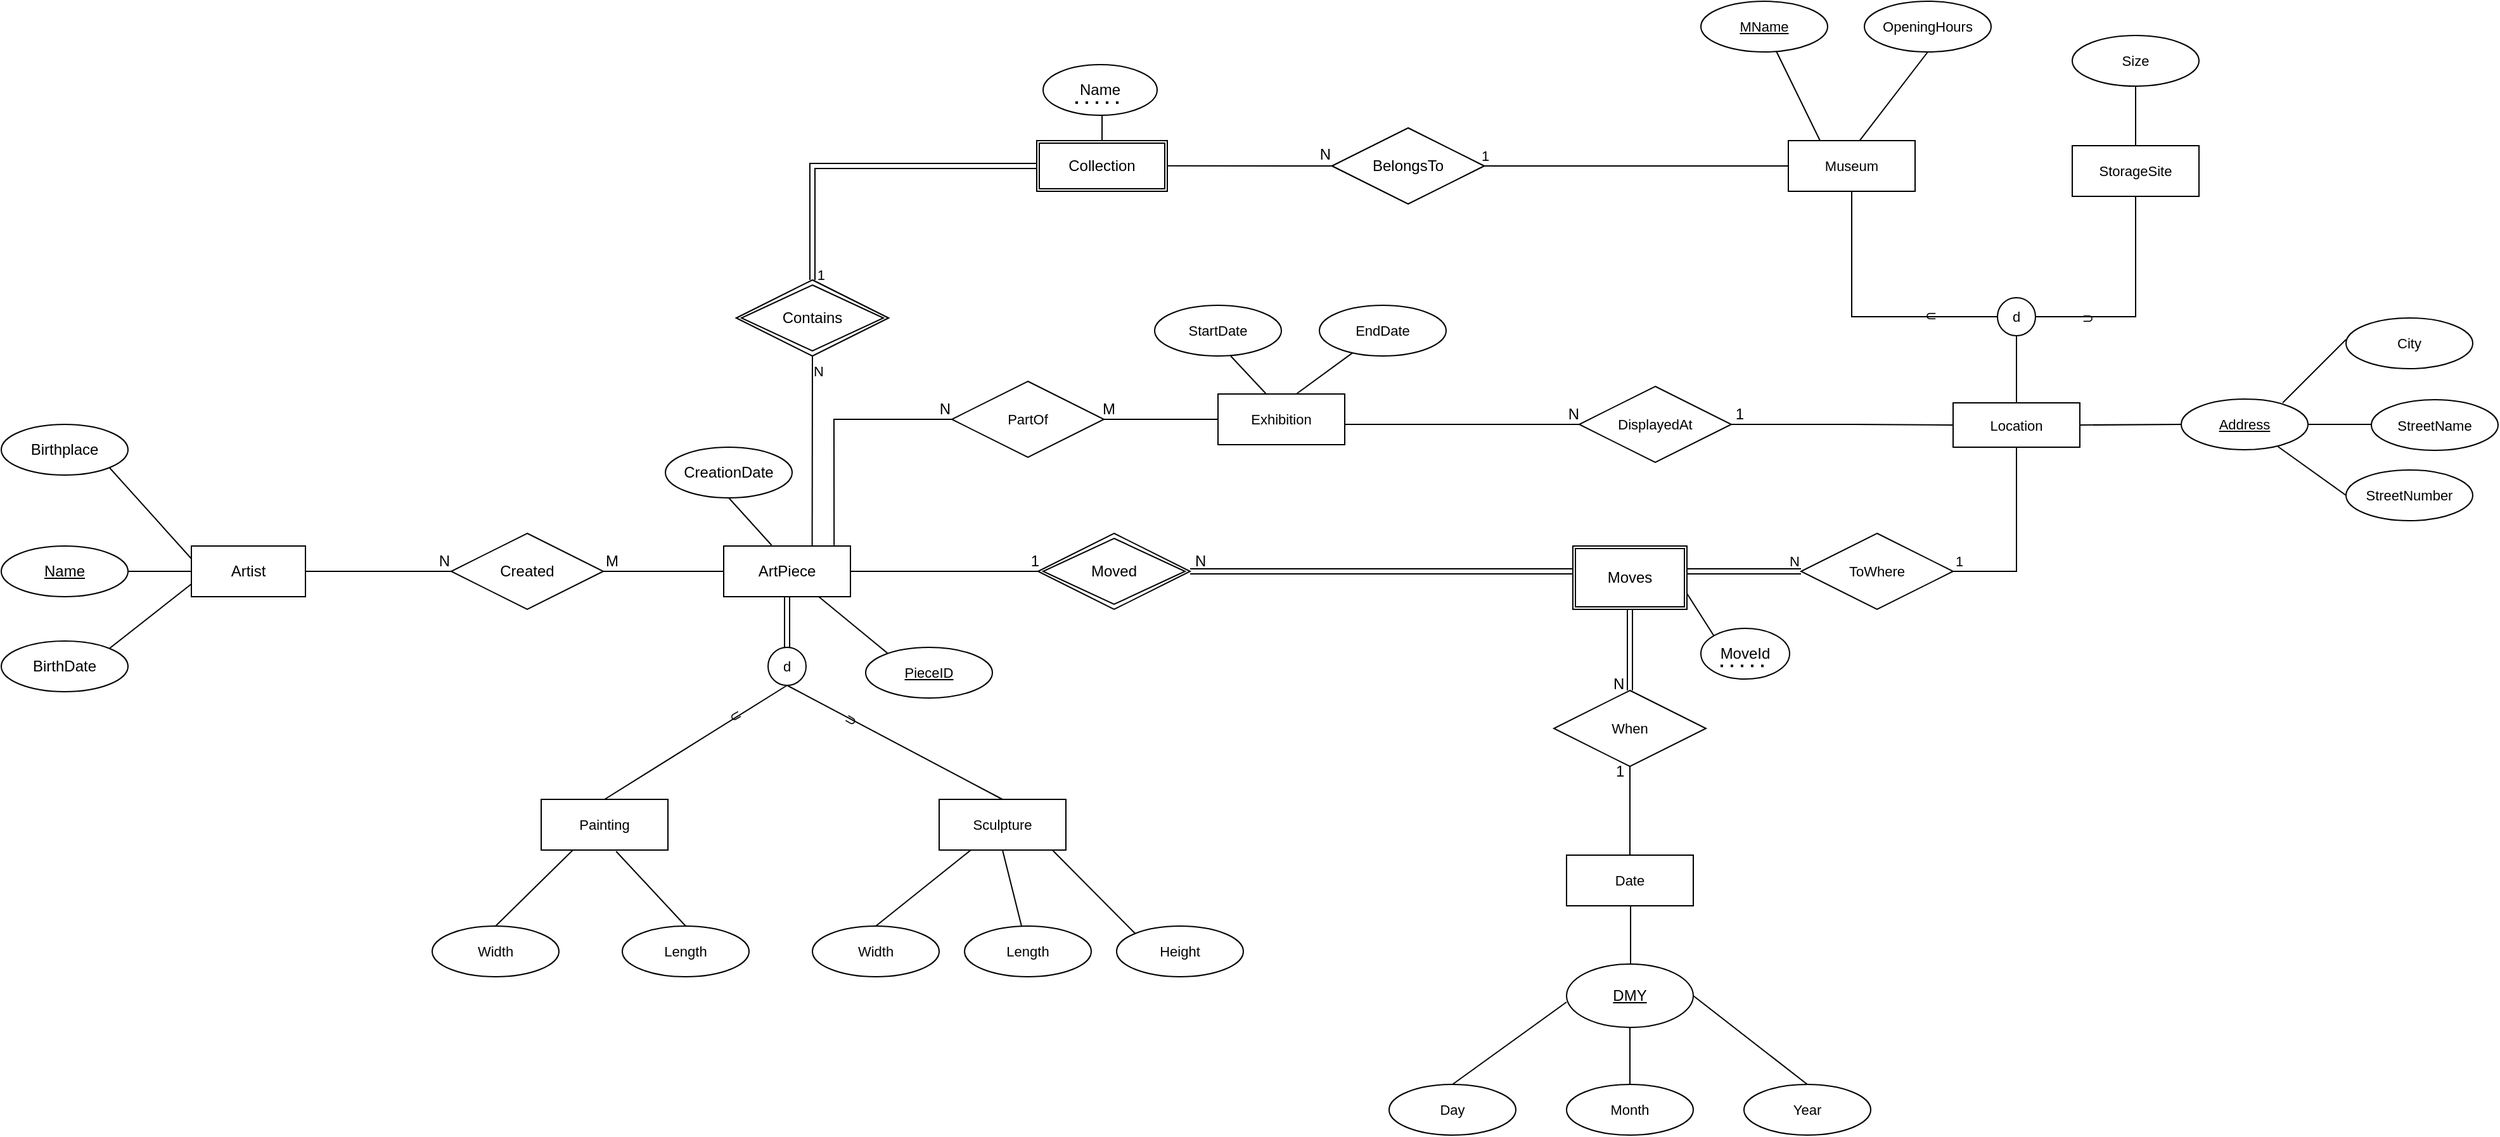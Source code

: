 <mxfile version="21.0.6" type="device"><diagram id="R2lEEEUBdFMjLlhIrx00" name="Page-1"><mxGraphModel dx="1434" dy="1923" grid="1" gridSize="10" guides="1" tooltips="1" connect="1" arrows="1" fold="1" page="1" pageScale="1" pageWidth="827" pageHeight="1169" math="0" shadow="0" extFonts="Permanent Marker^https://fonts.googleapis.com/css?family=Permanent+Marker"><root><mxCell id="0"/><mxCell id="1" parent="0"/><mxCell id="fWuElZ81df-3dNLl7sdP-2" value="&lt;div&gt;Artist&lt;/div&gt;" style="whiteSpace=wrap;html=1;align=center;" parent="1" vertex="1"><mxGeometry x="160" y="140" width="90" height="40" as="geometry"/></mxCell><mxCell id="fWuElZ81df-3dNLl7sdP-50" style="edgeStyle=orthogonalEdgeStyle;shape=connector;rounded=1;orthogonalLoop=1;jettySize=auto;html=1;labelBackgroundColor=default;strokeColor=default;fontFamily=Helvetica;fontSize=11;fontColor=default;endArrow=none;endFill=0;entryX=0;entryY=0.5;entryDx=0;entryDy=0;" parent="1" source="fWuElZ81df-3dNLl7sdP-4" target="3rTnDWEf2JZMFdVcq-EE-19" edge="1"><mxGeometry relative="1" as="geometry"><mxPoint x="820" y="160" as="targetPoint"/></mxGeometry></mxCell><mxCell id="fWuElZ81df-3dNLl7sdP-4" value="ArtPiece" style="whiteSpace=wrap;html=1;align=center;" parent="1" vertex="1"><mxGeometry x="580" y="140" width="100" height="40" as="geometry"/></mxCell><mxCell id="fWuElZ81df-3dNLl7sdP-6" value="&lt;div&gt;Created&lt;/div&gt;" style="shape=rhombus;perimeter=rhombusPerimeter;whiteSpace=wrap;html=1;align=center;" parent="1" vertex="1"><mxGeometry x="365" y="130" width="120" height="60" as="geometry"/></mxCell><mxCell id="fWuElZ81df-3dNLl7sdP-13" value="" style="endArrow=none;html=1;rounded=0;exitX=1;exitY=0.5;exitDx=0;exitDy=0;" parent="1" source="fWuElZ81df-3dNLl7sdP-2" edge="1"><mxGeometry relative="1" as="geometry"><mxPoint x="270" y="150" as="sourcePoint"/><mxPoint x="365" y="160" as="targetPoint"/></mxGeometry></mxCell><mxCell id="fWuElZ81df-3dNLl7sdP-14" value="N" style="resizable=0;html=1;whiteSpace=wrap;align=right;verticalAlign=bottom;" parent="fWuElZ81df-3dNLl7sdP-13" connectable="0" vertex="1"><mxGeometry x="1" relative="1" as="geometry"/></mxCell><mxCell id="fWuElZ81df-3dNLl7sdP-15" value="" style="endArrow=none;html=1;rounded=0;exitX=1;exitY=0.5;exitDx=0;exitDy=0;entryX=0;entryY=0.5;entryDx=0;entryDy=0;" parent="1" source="fWuElZ81df-3dNLl7sdP-6" target="fWuElZ81df-3dNLl7sdP-4" edge="1"><mxGeometry relative="1" as="geometry"><mxPoint x="490" y="149.5" as="sourcePoint"/><mxPoint x="580" y="150" as="targetPoint"/><Array as="points"/></mxGeometry></mxCell><mxCell id="fWuElZ81df-3dNLl7sdP-16" value="M" style="resizable=0;html=1;whiteSpace=wrap;align=left;verticalAlign=bottom;" parent="fWuElZ81df-3dNLl7sdP-15" connectable="0" vertex="1"><mxGeometry x="-1" relative="1" as="geometry"/></mxCell><mxCell id="fWuElZ81df-3dNLl7sdP-17" value="" style="resizable=0;html=1;whiteSpace=wrap;align=right;verticalAlign=bottom;" parent="fWuElZ81df-3dNLl7sdP-15" connectable="0" vertex="1"><mxGeometry x="1" relative="1" as="geometry"/></mxCell><mxCell id="fWuElZ81df-3dNLl7sdP-18" value="Birthplace" style="ellipse;whiteSpace=wrap;html=1;align=center;" parent="1" vertex="1"><mxGeometry x="10" y="44" width="100" height="40" as="geometry"/></mxCell><mxCell id="fWuElZ81df-3dNLl7sdP-19" value="&lt;u&gt;Name&lt;/u&gt;" style="ellipse;whiteSpace=wrap;html=1;align=center;" parent="1" vertex="1"><mxGeometry x="10" y="140" width="100" height="40" as="geometry"/></mxCell><mxCell id="fWuElZ81df-3dNLl7sdP-21" value="BirthDate" style="ellipse;whiteSpace=wrap;html=1;align=center;" parent="1" vertex="1"><mxGeometry x="10" y="215" width="100" height="40" as="geometry"/></mxCell><mxCell id="fWuElZ81df-3dNLl7sdP-22" value="CreationDate" style="ellipse;whiteSpace=wrap;html=1;align=center;" parent="1" vertex="1"><mxGeometry x="534" y="62" width="100" height="40" as="geometry"/></mxCell><mxCell id="fWuElZ81df-3dNLl7sdP-33" value="" style="shape=link;html=1;rounded=0;labelBackgroundColor=default;strokeColor=default;fontFamily=Helvetica;fontSize=11;fontColor=default;endArrow=none;endFill=0;exitX=0.5;exitY=1;exitDx=0;exitDy=0;entryX=0.5;entryY=0;entryDx=0;entryDy=0;" parent="1" source="fWuElZ81df-3dNLl7sdP-4" target="fWuElZ81df-3dNLl7sdP-35" edge="1"><mxGeometry relative="1" as="geometry"><mxPoint x="340" y="300" as="sourcePoint"/><mxPoint x="630" y="240" as="targetPoint"/></mxGeometry></mxCell><mxCell id="fWuElZ81df-3dNLl7sdP-35" value="d" style="ellipse;whiteSpace=wrap;html=1;aspect=fixed;fontFamily=Helvetica;fontSize=11;fontColor=default;" parent="1" vertex="1"><mxGeometry x="615" y="220" width="30" height="30" as="geometry"/></mxCell><mxCell id="fWuElZ81df-3dNLl7sdP-43" value="" style="endArrow=none;html=1;rounded=1;labelBackgroundColor=default;strokeColor=default;fontFamily=Helvetica;fontSize=11;fontColor=default;shape=connector;entryX=0.5;entryY=1;entryDx=0;entryDy=0;exitX=0.5;exitY=0;exitDx=0;exitDy=0;" parent="1" source="fWuElZ81df-3dNLl7sdP-44" target="fWuElZ81df-3dNLl7sdP-35" edge="1"><mxGeometry width="50" height="50" relative="1" as="geometry"><mxPoint x="620" y="290" as="sourcePoint"/><mxPoint x="560" y="280" as="targetPoint"/></mxGeometry></mxCell><mxCell id="fWuElZ81df-3dNLl7sdP-44" value="Painting" style="whiteSpace=wrap;html=1;align=center;fontFamily=Helvetica;fontSize=11;fontColor=default;" parent="1" vertex="1"><mxGeometry x="436" y="340" width="100" height="40" as="geometry"/></mxCell><mxCell id="fWuElZ81df-3dNLl7sdP-46" value="" style="endArrow=none;html=1;rounded=0;labelBackgroundColor=default;strokeColor=default;fontFamily=Helvetica;fontSize=11;fontColor=default;shape=connector;exitX=0.5;exitY=0;exitDx=0;exitDy=0;entryX=0.5;entryY=1;entryDx=0;entryDy=0;" parent="1" source="fWuElZ81df-3dNLl7sdP-47" target="fWuElZ81df-3dNLl7sdP-35" edge="1"><mxGeometry relative="1" as="geometry"><mxPoint x="730" y="290" as="sourcePoint"/><mxPoint x="640" y="250" as="targetPoint"/></mxGeometry></mxCell><mxCell id="fWuElZ81df-3dNLl7sdP-47" value="Sculpture" style="whiteSpace=wrap;html=1;align=center;fontFamily=Helvetica;fontSize=11;fontColor=default;" parent="1" vertex="1"><mxGeometry x="750" y="340" width="100" height="40" as="geometry"/></mxCell><mxCell id="fWuElZ81df-3dNLl7sdP-53" value="N" style="resizable=0;html=1;whiteSpace=wrap;align=left;verticalAlign=bottom;direction=south;" parent="1" connectable="0" vertex="1"><mxGeometry x="950" y="160" as="geometry"/></mxCell><mxCell id="fWuElZ81df-3dNLl7sdP-54" value="1" style="resizable=0;html=1;whiteSpace=wrap;align=right;verticalAlign=bottom;" parent="1" connectable="0" vertex="1"><mxGeometry x="830" y="160" as="geometry"/></mxCell><mxCell id="fWuElZ81df-3dNLl7sdP-56" value="Day" style="ellipse;whiteSpace=wrap;html=1;align=center;fontFamily=Helvetica;fontSize=11;fontColor=default;" parent="1" vertex="1"><mxGeometry x="1105" y="565" width="100" height="40" as="geometry"/></mxCell><mxCell id="fWuElZ81df-3dNLl7sdP-57" value="Month" style="ellipse;whiteSpace=wrap;html=1;align=center;fontFamily=Helvetica;fontSize=11;fontColor=default;" parent="1" vertex="1"><mxGeometry x="1245" y="565" width="100" height="40" as="geometry"/></mxCell><mxCell id="fWuElZ81df-3dNLl7sdP-58" value="&lt;div&gt;Year&lt;/div&gt;" style="ellipse;whiteSpace=wrap;html=1;align=center;fontFamily=Helvetica;fontSize=11;fontColor=default;" parent="1" vertex="1"><mxGeometry x="1385" y="565" width="100" height="40" as="geometry"/></mxCell><mxCell id="fWuElZ81df-3dNLl7sdP-60" value="&lt;u&gt;PieceID&lt;/u&gt;" style="ellipse;whiteSpace=wrap;html=1;align=center;fontFamily=Helvetica;fontSize=11;fontColor=default;" parent="1" vertex="1"><mxGeometry x="692" y="220" width="100" height="40" as="geometry"/></mxCell><mxCell id="fWuElZ81df-3dNLl7sdP-69" value="Length" style="ellipse;whiteSpace=wrap;html=1;align=center;fontFamily=Helvetica;fontSize=11;fontColor=default;" parent="1" vertex="1"><mxGeometry x="500" y="440" width="100" height="40" as="geometry"/></mxCell><mxCell id="fWuElZ81df-3dNLl7sdP-70" value="Width" style="ellipse;whiteSpace=wrap;html=1;align=center;fontFamily=Helvetica;fontSize=11;fontColor=default;" parent="1" vertex="1"><mxGeometry x="350" y="440" width="100" height="40" as="geometry"/></mxCell><mxCell id="fWuElZ81df-3dNLl7sdP-71" value="Width" style="ellipse;whiteSpace=wrap;html=1;align=center;fontFamily=Helvetica;fontSize=11;fontColor=default;" parent="1" vertex="1"><mxGeometry x="650" y="440" width="100" height="40" as="geometry"/></mxCell><mxCell id="fWuElZ81df-3dNLl7sdP-72" value="Length" style="ellipse;whiteSpace=wrap;html=1;align=center;fontFamily=Helvetica;fontSize=11;fontColor=default;" parent="1" vertex="1"><mxGeometry x="770" y="440" width="100" height="40" as="geometry"/></mxCell><mxCell id="fWuElZ81df-3dNLl7sdP-73" value="Height" style="ellipse;whiteSpace=wrap;html=1;align=center;fontFamily=Helvetica;fontSize=11;fontColor=default;" parent="1" vertex="1"><mxGeometry x="890" y="440" width="100" height="40" as="geometry"/></mxCell><mxCell id="fWuElZ81df-3dNLl7sdP-82" style="edgeStyle=orthogonalEdgeStyle;shape=connector;rounded=1;orthogonalLoop=1;jettySize=auto;html=1;exitX=0.5;exitY=1;exitDx=0;exitDy=0;entryX=0.5;entryY=0;entryDx=0;entryDy=0;labelBackgroundColor=default;strokeColor=default;fontFamily=Helvetica;fontSize=11;fontColor=default;endArrow=none;endFill=0;" parent="1" source="fWuElZ81df-3dNLl7sdP-79" target="fWuElZ81df-3dNLl7sdP-81" edge="1"><mxGeometry relative="1" as="geometry"/></mxCell><mxCell id="fWuElZ81df-3dNLl7sdP-79" value="When" style="shape=rhombus;perimeter=rhombusPerimeter;whiteSpace=wrap;html=1;align=center;fontFamily=Helvetica;fontSize=11;fontColor=default;" parent="1" vertex="1"><mxGeometry x="1235" y="254" width="120" height="60" as="geometry"/></mxCell><mxCell id="fWuElZ81df-3dNLl7sdP-81" value="Date" style="whiteSpace=wrap;html=1;align=center;fontFamily=Helvetica;fontSize=11;fontColor=default;" parent="1" vertex="1"><mxGeometry x="1245" y="384" width="100" height="40" as="geometry"/></mxCell><mxCell id="fWuElZ81df-3dNLl7sdP-89" value="1" style="resizable=0;html=1;whiteSpace=wrap;align=left;verticalAlign=bottom;" parent="1" connectable="0" vertex="1"><mxGeometry x="1282" y="329" as="geometry"><mxPoint y="-3" as="offset"/></mxGeometry></mxCell><mxCell id="fWuElZ81df-3dNLl7sdP-90" value="ToWhere" style="shape=rhombus;perimeter=rhombusPerimeter;whiteSpace=wrap;html=1;align=center;fontFamily=Helvetica;fontSize=11;fontColor=default;" parent="1" vertex="1"><mxGeometry x="1430" y="130" width="120" height="60" as="geometry"/></mxCell><mxCell id="fWuElZ81df-3dNLl7sdP-136" style="edgeStyle=orthogonalEdgeStyle;shape=connector;rounded=1;orthogonalLoop=1;jettySize=auto;html=1;entryX=0.5;entryY=1;entryDx=0;entryDy=0;labelBackgroundColor=default;strokeColor=default;fontFamily=Helvetica;fontSize=11;fontColor=default;endArrow=none;endFill=0;" parent="1" source="fWuElZ81df-3dNLl7sdP-91" target="fWuElZ81df-3dNLl7sdP-118" edge="1"><mxGeometry relative="1" as="geometry"/></mxCell><mxCell id="vFAyksJNka39jqo_q9BI-5" style="edgeStyle=orthogonalEdgeStyle;rounded=0;orthogonalLoop=1;jettySize=auto;html=1;exitX=1;exitY=0.5;exitDx=0;exitDy=0;endArrow=none;endFill=0;" parent="1" source="fWuElZ81df-3dNLl7sdP-91" edge="1"><mxGeometry relative="1" as="geometry"><mxPoint x="1730" y="44" as="targetPoint"/></mxGeometry></mxCell><mxCell id="fWuElZ81df-3dNLl7sdP-91" value="Location" style="whiteSpace=wrap;html=1;align=center;fontFamily=Helvetica;fontSize=11;fontColor=default;" parent="1" vertex="1"><mxGeometry x="1550" y="27" width="100" height="35" as="geometry"/></mxCell><mxCell id="fWuElZ81df-3dNLl7sdP-96" value="" style="shape=link;html=1;rounded=0;labelBackgroundColor=default;strokeColor=default;fontFamily=Helvetica;fontSize=11;fontColor=default;endArrow=none;endFill=0;exitX=1;exitY=0.5;exitDx=-10;exitDy=0;exitPerimeter=0;" parent="1" target="fWuElZ81df-3dNLl7sdP-90" edge="1"><mxGeometry relative="1" as="geometry"><mxPoint x="1340" y="160" as="sourcePoint"/><mxPoint x="1430" y="164" as="targetPoint"/></mxGeometry></mxCell><mxCell id="fWuElZ81df-3dNLl7sdP-97" value="N" style="resizable=0;html=1;whiteSpace=wrap;align=right;verticalAlign=bottom;fontFamily=Helvetica;fontSize=11;fontColor=default;" parent="fWuElZ81df-3dNLl7sdP-96" connectable="0" vertex="1"><mxGeometry x="1" relative="1" as="geometry"/></mxCell><mxCell id="fWuElZ81df-3dNLl7sdP-98" value="" style="endArrow=none;html=1;rounded=0;labelBackgroundColor=default;strokeColor=default;fontFamily=Helvetica;fontSize=11;fontColor=default;shape=connector;exitX=1;exitY=0.5;exitDx=0;exitDy=0;entryX=0.5;entryY=1;entryDx=0;entryDy=0;" parent="1" source="fWuElZ81df-3dNLl7sdP-90" target="fWuElZ81df-3dNLl7sdP-91" edge="1"><mxGeometry relative="1" as="geometry"><mxPoint x="1540" y="234" as="sourcePoint"/><mxPoint x="1700" y="234" as="targetPoint"/><Array as="points"><mxPoint x="1600" y="160"/></Array></mxGeometry></mxCell><mxCell id="fWuElZ81df-3dNLl7sdP-99" value="1" style="resizable=0;html=1;whiteSpace=wrap;align=left;verticalAlign=bottom;fontFamily=Helvetica;fontSize=11;fontColor=default;" parent="fWuElZ81df-3dNLl7sdP-98" connectable="0" vertex="1"><mxGeometry x="-1" relative="1" as="geometry"/></mxCell><mxCell id="fWuElZ81df-3dNLl7sdP-107" value="Contains" style="shape=rhombus;perimeter=rhombusPerimeter;whiteSpace=wrap;html=1;align=center;fontFamily=Helvetica;fontSize=12;fontColor=default;" parent="1" vertex="1"><mxGeometry x="590" y="-70" width="120" height="60" as="geometry"/></mxCell><mxCell id="fWuElZ81df-3dNLl7sdP-110" value="" style="endArrow=none;html=1;rounded=0;labelBackgroundColor=default;strokeColor=default;fontFamily=Helvetica;fontSize=11;fontColor=default;shape=connector;entryX=0.5;entryY=1;entryDx=0;entryDy=0;exitX=0.698;exitY=-0.01;exitDx=0;exitDy=0;exitPerimeter=0;" parent="1" source="fWuElZ81df-3dNLl7sdP-4" edge="1"><mxGeometry relative="1" as="geometry"><mxPoint x="651.3" y="141.04" as="sourcePoint"/><mxPoint x="650" y="-10" as="targetPoint"/></mxGeometry></mxCell><mxCell id="fWuElZ81df-3dNLl7sdP-111" value="N" style="resizable=0;html=1;whiteSpace=wrap;align=right;verticalAlign=bottom;fontFamily=Helvetica;fontSize=11;fontColor=default;" parent="fWuElZ81df-3dNLl7sdP-110" connectable="0" vertex="1"><mxGeometry x="1" relative="1" as="geometry"><mxPoint x="11" y="20" as="offset"/></mxGeometry></mxCell><mxCell id="fWuElZ81df-3dNLl7sdP-115" value="&lt;div&gt;StorageSite&lt;/div&gt;" style="whiteSpace=wrap;html=1;align=center;fontFamily=Helvetica;fontSize=11;fontColor=default;" parent="1" vertex="1"><mxGeometry x="1644" y="-176" width="100" height="40" as="geometry"/></mxCell><mxCell id="fWuElZ81df-3dNLl7sdP-116" value="Museum" style="whiteSpace=wrap;html=1;align=center;fontFamily=Helvetica;fontSize=11;fontColor=default;" parent="1" vertex="1"><mxGeometry x="1420" y="-180" width="100" height="40" as="geometry"/></mxCell><mxCell id="fWuElZ81df-3dNLl7sdP-118" value="d" style="ellipse;whiteSpace=wrap;html=1;aspect=fixed;fontFamily=Helvetica;fontSize=11;fontColor=default;" parent="1" vertex="1"><mxGeometry x="1585" y="-56" width="30" height="30" as="geometry"/></mxCell><mxCell id="fWuElZ81df-3dNLl7sdP-127" value="&lt;span class=&quot;x4k7w5x x1h91t0o x1h9r5lt xv2umb2 x1beo9mf xaigb6o x12ejxvf x3igimt xarpa2k xedcshv x1lytzrv x1t2pt76 x7ja8zs x1qrby5j x1jfb8zj&quot;&gt;⊂&lt;/span&gt;" style="text;whiteSpace=wrap;html=1;fontSize=11;fontFamily=Helvetica;fontColor=default;rotation=0;" parent="1" vertex="1"><mxGeometry x="1526" y="-55" width="40" height="40" as="geometry"/></mxCell><mxCell id="fWuElZ81df-3dNLl7sdP-133" value="&lt;span class=&quot;x4k7w5x x1h91t0o x1h9r5lt xv2umb2 x1beo9mf xaigb6o x12ejxvf x3igimt xarpa2k xedcshv x1lytzrv x1t2pt76 x7ja8zs x1qrby5j x1jfb8zj&quot;&gt;⊂&lt;/span&gt;" style="text;whiteSpace=wrap;html=1;fontSize=11;fontFamily=Helvetica;fontColor=default;rotation=-180;" parent="1" vertex="1"><mxGeometry x="1623" y="-66" width="40" height="40" as="geometry"/></mxCell><mxCell id="fWuElZ81df-3dNLl7sdP-141" value="MName" style="ellipse;whiteSpace=wrap;html=1;align=center;fontStyle=4;fontFamily=Helvetica;fontSize=11;fontColor=default;" parent="1" vertex="1"><mxGeometry x="1351" y="-290" width="100" height="40" as="geometry"/></mxCell><mxCell id="fWuElZ81df-3dNLl7sdP-153" value="" style="endArrow=none;html=1;rounded=0;labelBackgroundColor=default;strokeColor=default;fontFamily=Helvetica;fontSize=11;fontColor=default;shape=connector;exitX=1;exitY=0.5;exitDx=0;exitDy=0;entryX=0;entryY=0.5;entryDx=0;entryDy=0;" parent="1" target="fWuElZ81df-3dNLl7sdP-116" edge="1"><mxGeometry relative="1" as="geometry"><mxPoint x="1176" y="-160" as="sourcePoint"/><mxPoint x="1280" y="-160" as="targetPoint"/></mxGeometry></mxCell><mxCell id="fWuElZ81df-3dNLl7sdP-154" value="1" style="resizable=0;html=1;whiteSpace=wrap;align=left;verticalAlign=bottom;fontFamily=Helvetica;fontSize=11;fontColor=default;" parent="fWuElZ81df-3dNLl7sdP-153" connectable="0" vertex="1"><mxGeometry x="-1" relative="1" as="geometry"/></mxCell><mxCell id="fWuElZ81df-3dNLl7sdP-166" style="edgeStyle=orthogonalEdgeStyle;shape=connector;rounded=1;orthogonalLoop=1;jettySize=auto;html=1;entryX=0;entryY=0.5;entryDx=0;entryDy=0;labelBackgroundColor=default;strokeColor=default;fontFamily=Helvetica;fontSize=11;fontColor=default;endArrow=none;endFill=0;" parent="1" source="fWuElZ81df-3dNLl7sdP-156" target="fWuElZ81df-3dNLl7sdP-91" edge="1"><mxGeometry relative="1" as="geometry"/></mxCell><mxCell id="fWuElZ81df-3dNLl7sdP-156" value="DisplayedAt" style="shape=rhombus;perimeter=rhombusPerimeter;whiteSpace=wrap;html=1;align=center;fontFamily=Helvetica;fontSize=11;fontColor=default;" parent="1" vertex="1"><mxGeometry x="1255" y="14" width="120" height="60" as="geometry"/></mxCell><mxCell id="fWuElZ81df-3dNLl7sdP-165" style="edgeStyle=orthogonalEdgeStyle;shape=connector;rounded=1;orthogonalLoop=1;jettySize=auto;html=1;entryX=0;entryY=0.5;entryDx=0;entryDy=0;labelBackgroundColor=default;strokeColor=default;fontFamily=Helvetica;fontSize=11;fontColor=default;endArrow=none;endFill=0;" parent="1" source="fWuElZ81df-3dNLl7sdP-157" target="fWuElZ81df-3dNLl7sdP-156" edge="1"><mxGeometry relative="1" as="geometry"><Array as="points"><mxPoint x="1140" y="44"/><mxPoint x="1140" y="44"/></Array></mxGeometry></mxCell><mxCell id="fWuElZ81df-3dNLl7sdP-157" value="Exhibition" style="whiteSpace=wrap;html=1;align=center;fontFamily=Helvetica;fontSize=11;fontColor=default;" parent="1" vertex="1"><mxGeometry x="970" y="20" width="100" height="40" as="geometry"/></mxCell><mxCell id="fWuElZ81df-3dNLl7sdP-163" style="edgeStyle=orthogonalEdgeStyle;shape=connector;rounded=1;orthogonalLoop=1;jettySize=auto;html=1;entryX=0;entryY=0.5;entryDx=0;entryDy=0;labelBackgroundColor=default;strokeColor=default;fontFamily=Helvetica;fontSize=11;fontColor=default;endArrow=none;endFill=0;" parent="1" source="fWuElZ81df-3dNLl7sdP-159" target="fWuElZ81df-3dNLl7sdP-157" edge="1"><mxGeometry relative="1" as="geometry"/></mxCell><mxCell id="fWuElZ81df-3dNLl7sdP-159" value="PartOf" style="shape=rhombus;perimeter=rhombusPerimeter;whiteSpace=wrap;html=1;align=center;fontFamily=Helvetica;fontSize=11;fontColor=default;" parent="1" vertex="1"><mxGeometry x="760" y="10" width="120" height="60" as="geometry"/></mxCell><mxCell id="fWuElZ81df-3dNLl7sdP-162" value="N" style="resizable=0;html=1;whiteSpace=wrap;align=right;verticalAlign=bottom;" parent="1" connectable="0" vertex="1"><mxGeometry x="760" y="40" as="geometry"/></mxCell><mxCell id="fWuElZ81df-3dNLl7sdP-164" value="M" style="resizable=0;html=1;whiteSpace=wrap;align=right;verticalAlign=bottom;" parent="1" connectable="0" vertex="1"><mxGeometry x="890" y="40" as="geometry"/></mxCell><mxCell id="fWuElZ81df-3dNLl7sdP-167" value="N" style="resizable=0;html=1;whiteSpace=wrap;align=right;verticalAlign=bottom;" parent="1" connectable="0" vertex="1"><mxGeometry x="1256" y="44" as="geometry"/></mxCell><mxCell id="fWuElZ81df-3dNLl7sdP-168" value="1" style="resizable=0;html=1;whiteSpace=wrap;align=right;verticalAlign=bottom;" parent="1" connectable="0" vertex="1"><mxGeometry x="1386" y="44" as="geometry"/></mxCell><mxCell id="fWuElZ81df-3dNLl7sdP-174" value="OpeningHours" style="ellipse;whiteSpace=wrap;html=1;align=center;fontFamily=Helvetica;fontSize=11;fontColor=default;" parent="1" vertex="1"><mxGeometry x="1480" y="-290" width="100" height="40" as="geometry"/></mxCell><mxCell id="fWuElZ81df-3dNLl7sdP-179" style="edgeStyle=orthogonalEdgeStyle;shape=connector;rounded=1;orthogonalLoop=1;jettySize=auto;html=1;entryX=0.5;entryY=0;entryDx=0;entryDy=0;labelBackgroundColor=default;strokeColor=default;fontFamily=Helvetica;fontSize=11;fontColor=default;endArrow=none;endFill=0;" parent="1" source="fWuElZ81df-3dNLl7sdP-178" target="fWuElZ81df-3dNLl7sdP-115" edge="1"><mxGeometry relative="1" as="geometry"/></mxCell><mxCell id="fWuElZ81df-3dNLl7sdP-178" value="Size" style="ellipse;whiteSpace=wrap;html=1;align=center;fontFamily=Helvetica;fontSize=11;fontColor=default;" parent="1" vertex="1"><mxGeometry x="1644" y="-263" width="100" height="40" as="geometry"/></mxCell><mxCell id="fWuElZ81df-3dNLl7sdP-180" value="&lt;div align=&quot;center&quot;&gt;StartDate&lt;br&gt;&lt;/div&gt; " style="ellipse;whiteSpace=wrap;html=1;align=center;fontFamily=Helvetica;fontSize=11;fontColor=default;" parent="1" vertex="1"><mxGeometry x="920" y="-50" width="100" height="40" as="geometry"/></mxCell><mxCell id="fWuElZ81df-3dNLl7sdP-181" value="EndDate" style="ellipse;whiteSpace=wrap;html=1;align=center;fontFamily=Helvetica;fontSize=11;fontColor=default;" parent="1" vertex="1"><mxGeometry x="1050" y="-50" width="100" height="40" as="geometry"/></mxCell><mxCell id="vFAyksJNka39jqo_q9BI-2" value="&lt;span class=&quot;x4k7w5x x1h91t0o x1h9r5lt xv2umb2 x1beo9mf xaigb6o x12ejxvf x3igimt xarpa2k xedcshv x1lytzrv x1t2pt76 x7ja8zs x1qrby5j x1jfb8zj&quot;&gt;⊂&lt;/span&gt;" style="text;whiteSpace=wrap;html=1;fontSize=11;fontFamily=Helvetica;fontColor=default;rotation=-150;" parent="1" vertex="1"><mxGeometry x="652" y="245" width="40" height="40" as="geometry"/></mxCell><mxCell id="vFAyksJNka39jqo_q9BI-4" value="&lt;span class=&quot;x4k7w5x x1h91t0o x1h9r5lt xv2umb2 x1beo9mf xaigb6o x12ejxvf x3igimt xarpa2k xedcshv x1lytzrv x1t2pt76 x7ja8zs x1qrby5j x1jfb8zj&quot;&gt;⊂&lt;/span&gt;" style="text;whiteSpace=wrap;html=1;fontSize=11;fontFamily=Helvetica;fontColor=default;rotation=-30;" parent="1" vertex="1"><mxGeometry x="584" y="253" width="40" height="40" as="geometry"/></mxCell><mxCell id="vFAyksJNka39jqo_q9BI-7" value="&lt;u&gt;Address&lt;/u&gt;" style="ellipse;whiteSpace=wrap;html=1;align=center;fontFamily=Helvetica;fontSize=11;fontColor=default;" parent="1" vertex="1"><mxGeometry x="1730" y="24" width="100" height="40" as="geometry"/></mxCell><mxCell id="vFAyksJNka39jqo_q9BI-9" value="" style="endArrow=none;html=1;rounded=0;" parent="1" edge="1"><mxGeometry width="50" height="50" relative="1" as="geometry"><mxPoint x="1810" y="27" as="sourcePoint"/><mxPoint x="1860" y="-23" as="targetPoint"/></mxGeometry></mxCell><mxCell id="vFAyksJNka39jqo_q9BI-10" value="City" style="ellipse;whiteSpace=wrap;html=1;align=center;fontFamily=Helvetica;fontSize=11;fontColor=default;" parent="1" vertex="1"><mxGeometry x="1860" y="-40" width="100" height="40" as="geometry"/></mxCell><mxCell id="vFAyksJNka39jqo_q9BI-11" value="" style="endArrow=none;html=1;rounded=0;" parent="1" edge="1"><mxGeometry width="50" height="50" relative="1" as="geometry"><mxPoint x="1830" y="44" as="sourcePoint"/><mxPoint x="1880" y="44" as="targetPoint"/></mxGeometry></mxCell><mxCell id="vFAyksJNka39jqo_q9BI-12" value="StreetName" style="ellipse;whiteSpace=wrap;html=1;align=center;fontFamily=Helvetica;fontSize=11;fontColor=default;" parent="1" vertex="1"><mxGeometry x="1880" y="24.5" width="100" height="40" as="geometry"/></mxCell><mxCell id="vFAyksJNka39jqo_q9BI-13" value="" style="endArrow=none;html=1;rounded=0;exitX=0.763;exitY=0.937;exitDx=0;exitDy=0;exitPerimeter=0;" parent="1" source="vFAyksJNka39jqo_q9BI-7" edge="1"><mxGeometry width="50" height="50" relative="1" as="geometry"><mxPoint x="1820" y="107" as="sourcePoint"/><mxPoint x="1860" y="100" as="targetPoint"/></mxGeometry></mxCell><mxCell id="vFAyksJNka39jqo_q9BI-14" value="StreetNumber" style="ellipse;whiteSpace=wrap;html=1;align=center;fontFamily=Helvetica;fontSize=11;fontColor=default;" parent="1" vertex="1"><mxGeometry x="1860" y="80" width="100" height="40" as="geometry"/></mxCell><mxCell id="vFAyksJNka39jqo_q9BI-16" value="" style="endArrow=none;html=1;rounded=0;" parent="1" edge="1"><mxGeometry width="50" height="50" relative="1" as="geometry"><mxPoint x="1295.52" y="474" as="sourcePoint"/><mxPoint x="1295.52" y="424" as="targetPoint"/></mxGeometry></mxCell><mxCell id="vFAyksJNka39jqo_q9BI-17" value="&lt;u&gt;DMY&lt;/u&gt;" style="ellipse;whiteSpace=wrap;html=1;" parent="1" vertex="1"><mxGeometry x="1245" y="470" width="100" height="50" as="geometry"/></mxCell><mxCell id="vFAyksJNka39jqo_q9BI-18" value="" style="endArrow=none;html=1;rounded=0;exitX=0.5;exitY=0;exitDx=0;exitDy=0;" parent="1" source="fWuElZ81df-3dNLl7sdP-57" edge="1"><mxGeometry width="50" height="50" relative="1" as="geometry"><mxPoint x="1246" y="570" as="sourcePoint"/><mxPoint x="1295" y="520" as="targetPoint"/></mxGeometry></mxCell><mxCell id="vFAyksJNka39jqo_q9BI-19" value="" style="endArrow=none;html=1;rounded=0;exitX=0.5;exitY=0;exitDx=0;exitDy=0;" parent="1" source="fWuElZ81df-3dNLl7sdP-56" edge="1"><mxGeometry width="50" height="50" relative="1" as="geometry"><mxPoint x="1195" y="550" as="sourcePoint"/><mxPoint x="1245" y="500" as="targetPoint"/></mxGeometry></mxCell><mxCell id="vFAyksJNka39jqo_q9BI-20" value="" style="endArrow=none;html=1;rounded=0;exitX=0.5;exitY=0;exitDx=0;exitDy=0;entryX=1;entryY=0.5;entryDx=0;entryDy=0;" parent="1" source="fWuElZ81df-3dNLl7sdP-58" target="vFAyksJNka39jqo_q9BI-17" edge="1"><mxGeometry width="50" height="50" relative="1" as="geometry"><mxPoint x="1296" y="550" as="sourcePoint"/><mxPoint x="1346" y="500" as="targetPoint"/></mxGeometry></mxCell><mxCell id="vFAyksJNka39jqo_q9BI-22" value="MoveId" style="ellipse;whiteSpace=wrap;html=1;" parent="1" vertex="1"><mxGeometry x="1351" y="205" width="70" height="40" as="geometry"/></mxCell><mxCell id="1mySB4QghWDX9HQbv_mH-8" value="" style="endArrow=none;dashed=1;html=1;dashPattern=1 3;strokeWidth=2;rounded=0;" parent="1" edge="1"><mxGeometry width="50" height="50" relative="1" as="geometry"><mxPoint x="1366.5" y="234.63" as="sourcePoint"/><mxPoint x="1405.5" y="234.63" as="targetPoint"/></mxGeometry></mxCell><mxCell id="1mySB4QghWDX9HQbv_mH-10" value="" style="shape=link;html=1;rounded=0;entryX=0;entryY=0.5;entryDx=0;entryDy=0;entryPerimeter=0;" parent="1" source="3rTnDWEf2JZMFdVcq-EE-19" edge="1"><mxGeometry width="100" relative="1" as="geometry"><mxPoint x="950" y="160" as="sourcePoint"/><mxPoint x="1250" y="160" as="targetPoint"/></mxGeometry></mxCell><mxCell id="3rTnDWEf2JZMFdVcq-EE-3" value="Collection" style="shape=ext;double=1;rounded=0;whiteSpace=wrap;html=1;strokeColor=default;" parent="1" vertex="1"><mxGeometry x="827" y="-180" width="103" height="40" as="geometry"/></mxCell><mxCell id="3rTnDWEf2JZMFdVcq-EE-6" value="Name" style="ellipse;whiteSpace=wrap;html=1;strokeColor=default;" parent="1" vertex="1"><mxGeometry x="832" y="-240" width="90" height="40" as="geometry"/></mxCell><mxCell id="3rTnDWEf2JZMFdVcq-EE-5" value="" style="endArrow=none;dashed=1;html=1;dashPattern=1 3;strokeWidth=2;rounded=0;" parent="1" edge="1"><mxGeometry width="50" height="50" relative="1" as="geometry"><mxPoint x="857.5" y="-210" as="sourcePoint"/><mxPoint x="896.5" y="-210" as="targetPoint"/></mxGeometry></mxCell><mxCell id="3rTnDWEf2JZMFdVcq-EE-12" value="" style="endArrow=none;html=1;rounded=0;entryX=0.517;entryY=1;entryDx=0;entryDy=0;entryPerimeter=0;exitX=0.5;exitY=0;exitDx=0;exitDy=0;" parent="1" source="3rTnDWEf2JZMFdVcq-EE-3" target="3rTnDWEf2JZMFdVcq-EE-6" edge="1"><mxGeometry width="50" height="50" relative="1" as="geometry"><mxPoint x="850" y="-160" as="sourcePoint"/><mxPoint x="900" y="-210" as="targetPoint"/></mxGeometry></mxCell><mxCell id="3rTnDWEf2JZMFdVcq-EE-13" value="Moves" style="shape=ext;double=1;rounded=0;whiteSpace=wrap;html=1;strokeColor=default;" parent="1" vertex="1"><mxGeometry x="1250" y="140" width="90" height="50" as="geometry"/></mxCell><mxCell id="3rTnDWEf2JZMFdVcq-EE-14" value="" style="endArrow=none;html=1;rounded=0;entryX=0;entryY=0;entryDx=0;entryDy=0;exitX=1;exitY=0.75;exitDx=0;exitDy=0;" parent="1" source="3rTnDWEf2JZMFdVcq-EE-13" target="vFAyksJNka39jqo_q9BI-22" edge="1"><mxGeometry width="50" height="50" relative="1" as="geometry"><mxPoint x="1300" y="190" as="sourcePoint"/><mxPoint x="1350" y="140" as="targetPoint"/></mxGeometry></mxCell><mxCell id="3rTnDWEf2JZMFdVcq-EE-15" value="" style="shape=link;html=1;rounded=0;exitX=0.5;exitY=1;exitDx=0;exitDy=0;entryX=0.5;entryY=0;entryDx=0;entryDy=0;" parent="1" source="3rTnDWEf2JZMFdVcq-EE-13" target="fWuElZ81df-3dNLl7sdP-79" edge="1"><mxGeometry width="100" relative="1" as="geometry"><mxPoint x="1240" y="240" as="sourcePoint"/><mxPoint x="1340" y="240" as="targetPoint"/></mxGeometry></mxCell><mxCell id="3rTnDWEf2JZMFdVcq-EE-17" value="N" style="resizable=0;html=1;whiteSpace=wrap;align=left;verticalAlign=bottom;" parent="1" connectable="0" vertex="1"><mxGeometry x="1280" y="260" as="geometry"><mxPoint y="-3" as="offset"/></mxGeometry></mxCell><mxCell id="3rTnDWEf2JZMFdVcq-EE-19" value="Moved" style="shape=rhombus;double=1;perimeter=rhombusPerimeter;whiteSpace=wrap;html=1;align=center;strokeColor=default;" parent="1" vertex="1"><mxGeometry x="828" y="130" width="120" height="60" as="geometry"/></mxCell><mxCell id="3rTnDWEf2JZMFdVcq-EE-21" value="" style="html=1;rounded=0;entryX=0;entryY=0.5;entryDx=0;entryDy=0;endArrow=none;endFill=0;" parent="1" target="3rTnDWEf2JZMFdVcq-EE-23" edge="1"><mxGeometry relative="1" as="geometry"><mxPoint x="930" y="-160.17" as="sourcePoint"/><mxPoint x="1056" y="-160" as="targetPoint"/></mxGeometry></mxCell><mxCell id="3rTnDWEf2JZMFdVcq-EE-22" value="N" style="resizable=0;html=1;align=right;verticalAlign=bottom;strokeColor=default;" parent="3rTnDWEf2JZMFdVcq-EE-21" connectable="0" vertex="1"><mxGeometry x="1" relative="1" as="geometry"/></mxCell><mxCell id="3rTnDWEf2JZMFdVcq-EE-23" value="BelongsTo" style="shape=rhombus;double=1;perimeter=rhombusPerimeter;whiteSpace=wrap;html=1;align=center;strokeColor=default;" parent="1" vertex="1"><mxGeometry x="1060" y="-190" width="120" height="60" as="geometry"/></mxCell><mxCell id="3rTnDWEf2JZMFdVcq-EE-24" value="" style="endArrow=none;html=1;rounded=0;entryX=0.25;entryY=1;entryDx=0;entryDy=0;exitX=0.5;exitY=0;exitDx=0;exitDy=0;" parent="1" source="fWuElZ81df-3dNLl7sdP-70" target="fWuElZ81df-3dNLl7sdP-44" edge="1"><mxGeometry relative="1" as="geometry"><mxPoint x="316" y="291" as="sourcePoint"/><mxPoint x="476" y="291" as="targetPoint"/></mxGeometry></mxCell><mxCell id="3rTnDWEf2JZMFdVcq-EE-26" value="" style="endArrow=none;html=1;rounded=0;exitX=0.5;exitY=0;exitDx=0;exitDy=0;entryX=0.591;entryY=1.025;entryDx=0;entryDy=0;entryPerimeter=0;" parent="1" source="fWuElZ81df-3dNLl7sdP-69" target="fWuElZ81df-3dNLl7sdP-44" edge="1"><mxGeometry relative="1" as="geometry"><mxPoint x="465.402" y="385.299" as="sourcePoint"/><mxPoint x="500.5" y="370" as="targetPoint"/></mxGeometry></mxCell><mxCell id="3rTnDWEf2JZMFdVcq-EE-27" value="" style="endArrow=none;html=1;rounded=0;entryX=0.25;entryY=1;entryDx=0;entryDy=0;exitX=0.5;exitY=0;exitDx=0;exitDy=0;" parent="1" source="fWuElZ81df-3dNLl7sdP-71" target="fWuElZ81df-3dNLl7sdP-47" edge="1"><mxGeometry relative="1" as="geometry"><mxPoint x="509.402" y="395.299" as="sourcePoint"/><mxPoint x="544.5" y="380" as="targetPoint"/></mxGeometry></mxCell><mxCell id="3rTnDWEf2JZMFdVcq-EE-28" value="" style="endArrow=none;html=1;rounded=0;exitX=0.5;exitY=1;exitDx=0;exitDy=0;" parent="1" source="fWuElZ81df-3dNLl7sdP-47" target="fWuElZ81df-3dNLl7sdP-72" edge="1"><mxGeometry relative="1" as="geometry"><mxPoint x="770.002" y="399.999" as="sourcePoint"/><mxPoint x="805.1" y="384.7" as="targetPoint"/></mxGeometry></mxCell><mxCell id="3rTnDWEf2JZMFdVcq-EE-29" value="" style="endArrow=none;html=1;rounded=0;entryX=0;entryY=0;entryDx=0;entryDy=0;exitX=0.897;exitY=1.009;exitDx=0;exitDy=0;exitPerimeter=0;" parent="1" source="fWuElZ81df-3dNLl7sdP-47" target="fWuElZ81df-3dNLl7sdP-73" edge="1"><mxGeometry relative="1" as="geometry"><mxPoint x="754.5" y="352.16" as="sourcePoint"/><mxPoint x="804.4" y="400.0" as="targetPoint"/></mxGeometry></mxCell><mxCell id="3rTnDWEf2JZMFdVcq-EE-30" value="" style="endArrow=none;html=1;rounded=0;entryX=0.172;entryY=0.114;entryDx=0;entryDy=0;entryPerimeter=0;exitX=0.75;exitY=1;exitDx=0;exitDy=0;" parent="1" source="fWuElZ81df-3dNLl7sdP-4" target="fWuElZ81df-3dNLl7sdP-60" edge="1"><mxGeometry relative="1" as="geometry"><mxPoint x="680" y="172.16" as="sourcePoint"/><mxPoint x="729.9" y="220.0" as="targetPoint"/></mxGeometry></mxCell><mxCell id="3rTnDWEf2JZMFdVcq-EE-31" value="" style="endArrow=none;html=1;rounded=0;entryX=0.378;entryY=-0.016;entryDx=0;entryDy=0;entryPerimeter=0;exitX=0.5;exitY=1;exitDx=0;exitDy=0;" parent="1" source="fWuElZ81df-3dNLl7sdP-22" target="fWuElZ81df-3dNLl7sdP-4" edge="1"><mxGeometry relative="1" as="geometry"><mxPoint x="565.1" y="100" as="sourcePoint"/><mxPoint x="615.0" y="147.84" as="targetPoint"/></mxGeometry></mxCell><mxCell id="3rTnDWEf2JZMFdVcq-EE-35" value="" style="endArrow=none;html=1;rounded=0;entryX=0;entryY=0.5;entryDx=0;entryDy=0;" parent="1" source="fWuElZ81df-3dNLl7sdP-19" target="fWuElZ81df-3dNLl7sdP-2" edge="1"><mxGeometry relative="1" as="geometry"><mxPoint x="70" y="240" as="sourcePoint"/><mxPoint x="230" y="240" as="targetPoint"/></mxGeometry></mxCell><mxCell id="3rTnDWEf2JZMFdVcq-EE-36" value="" style="endArrow=none;html=1;rounded=0;entryX=0;entryY=0.75;entryDx=0;entryDy=0;exitX=1;exitY=0;exitDx=0;exitDy=0;" parent="1" source="fWuElZ81df-3dNLl7sdP-21" target="fWuElZ81df-3dNLl7sdP-2" edge="1"><mxGeometry relative="1" as="geometry"><mxPoint x="101.35" y="135.58" as="sourcePoint"/><mxPoint x="170.0" y="170" as="targetPoint"/></mxGeometry></mxCell><mxCell id="3rTnDWEf2JZMFdVcq-EE-37" value="" style="endArrow=none;html=1;rounded=0;entryX=0;entryY=0.25;entryDx=0;entryDy=0;exitX=1;exitY=1;exitDx=0;exitDy=0;" parent="1" source="fWuElZ81df-3dNLl7sdP-18" target="fWuElZ81df-3dNLl7sdP-2" edge="1"><mxGeometry relative="1" as="geometry"><mxPoint x="114.721" y="158.944" as="sourcePoint"/><mxPoint x="170.0" y="170" as="targetPoint"/></mxGeometry></mxCell><mxCell id="3rTnDWEf2JZMFdVcq-EE-38" value="" style="endArrow=none;html=1;rounded=0;exitX=0.5;exitY=0;exitDx=0;exitDy=0;entryX=0;entryY=0.5;entryDx=0;entryDy=0;shape=link;" parent="1" source="fWuElZ81df-3dNLl7sdP-107" target="3rTnDWEf2JZMFdVcq-EE-3" edge="1"><mxGeometry relative="1" as="geometry"><mxPoint x="620" y="-120" as="sourcePoint"/><mxPoint x="780" y="-120" as="targetPoint"/><Array as="points"><mxPoint x="650" y="-160"/></Array></mxGeometry></mxCell><mxCell id="3rTnDWEf2JZMFdVcq-EE-40" value="1" style="resizable=0;html=1;whiteSpace=wrap;align=right;verticalAlign=bottom;fontFamily=Helvetica;fontSize=11;fontColor=default;" parent="1" connectable="0" vertex="1"><mxGeometry x="661.0" y="-65.999" as="geometry"/></mxCell><mxCell id="3rTnDWEf2JZMFdVcq-EE-42" value="" style="endArrow=none;html=1;rounded=0;exitX=0.871;exitY=-0.016;exitDx=0;exitDy=0;exitPerimeter=0;" parent="1" source="fWuElZ81df-3dNLl7sdP-4" edge="1"><mxGeometry relative="1" as="geometry"><mxPoint x="690" y="10" as="sourcePoint"/><mxPoint x="760" y="40" as="targetPoint"/><Array as="points"><mxPoint x="667" y="40"/></Array></mxGeometry></mxCell><mxCell id="3rTnDWEf2JZMFdVcq-EE-43" value="" style="endArrow=none;html=1;rounded=0;entryX=0.384;entryY=0.009;entryDx=0;entryDy=0;entryPerimeter=0;" parent="1" target="fWuElZ81df-3dNLl7sdP-157" edge="1"><mxGeometry relative="1" as="geometry"><mxPoint x="980" y="-10" as="sourcePoint"/><mxPoint x="1120" y="-10" as="targetPoint"/></mxGeometry></mxCell><mxCell id="3rTnDWEf2JZMFdVcq-EE-44" value="" style="endArrow=none;html=1;rounded=0;entryX=0.616;entryY=0.003;entryDx=0;entryDy=0;entryPerimeter=0;" parent="1" source="fWuElZ81df-3dNLl7sdP-181" target="fWuElZ81df-3dNLl7sdP-157" edge="1"><mxGeometry relative="1" as="geometry"><mxPoint x="990" as="sourcePoint"/><mxPoint x="1018.4" y="30.36" as="targetPoint"/></mxGeometry></mxCell><mxCell id="3rTnDWEf2JZMFdVcq-EE-45" value="" style="endArrow=none;html=1;rounded=0;entryX=0.25;entryY=0;entryDx=0;entryDy=0;" parent="1" source="fWuElZ81df-3dNLl7sdP-141" target="fWuElZ81df-3dNLl7sdP-116" edge="1"><mxGeometry relative="1" as="geometry"><mxPoint x="1410" y="-170" as="sourcePoint"/><mxPoint x="1570" y="-170" as="targetPoint"/></mxGeometry></mxCell><mxCell id="3rTnDWEf2JZMFdVcq-EE-46" value="" style="endArrow=none;html=1;rounded=0;exitX=0.5;exitY=1;exitDx=0;exitDy=0;entryX=0.563;entryY=-0.002;entryDx=0;entryDy=0;entryPerimeter=0;" parent="1" source="fWuElZ81df-3dNLl7sdP-174" target="fWuElZ81df-3dNLl7sdP-116" edge="1"><mxGeometry relative="1" as="geometry"><mxPoint x="1410" y="-170" as="sourcePoint"/><mxPoint x="1570" y="-170" as="targetPoint"/></mxGeometry></mxCell><mxCell id="3rTnDWEf2JZMFdVcq-EE-47" value="" style="endArrow=none;html=1;rounded=0;exitX=0.5;exitY=1;exitDx=0;exitDy=0;entryX=0;entryY=0.5;entryDx=0;entryDy=0;" parent="1" source="fWuElZ81df-3dNLl7sdP-116" target="fWuElZ81df-3dNLl7sdP-118" edge="1"><mxGeometry relative="1" as="geometry"><mxPoint x="1530" y="-80" as="sourcePoint"/><mxPoint x="1690" y="-80" as="targetPoint"/><Array as="points"><mxPoint x="1470" y="-41"/></Array></mxGeometry></mxCell><mxCell id="3rTnDWEf2JZMFdVcq-EE-48" value="" style="endArrow=none;html=1;rounded=0;exitX=1;exitY=0.5;exitDx=0;exitDy=0;entryX=0.5;entryY=1;entryDx=0;entryDy=0;" parent="1" source="fWuElZ81df-3dNLl7sdP-118" target="fWuElZ81df-3dNLl7sdP-115" edge="1"><mxGeometry relative="1" as="geometry"><mxPoint x="1660" y="-80" as="sourcePoint"/><mxPoint x="1820" y="-80" as="targetPoint"/><Array as="points"><mxPoint x="1694" y="-41"/></Array></mxGeometry></mxCell><mxCell id="Ee-K1jQNx_AAk-Y4G4y9-1" value="Contains" style="shape=rhombus;double=1;perimeter=rhombusPerimeter;whiteSpace=wrap;html=1;align=center;" vertex="1" parent="1"><mxGeometry x="590" y="-70" width="120" height="60" as="geometry"/></mxCell><mxCell id="Ee-K1jQNx_AAk-Y4G4y9-2" value="BelongsTo" style="shape=rhombus;perimeter=rhombusPerimeter;whiteSpace=wrap;html=1;align=center;" vertex="1" parent="1"><mxGeometry x="1060" y="-190" width="120" height="60" as="geometry"/></mxCell></root></mxGraphModel></diagram></mxfile>